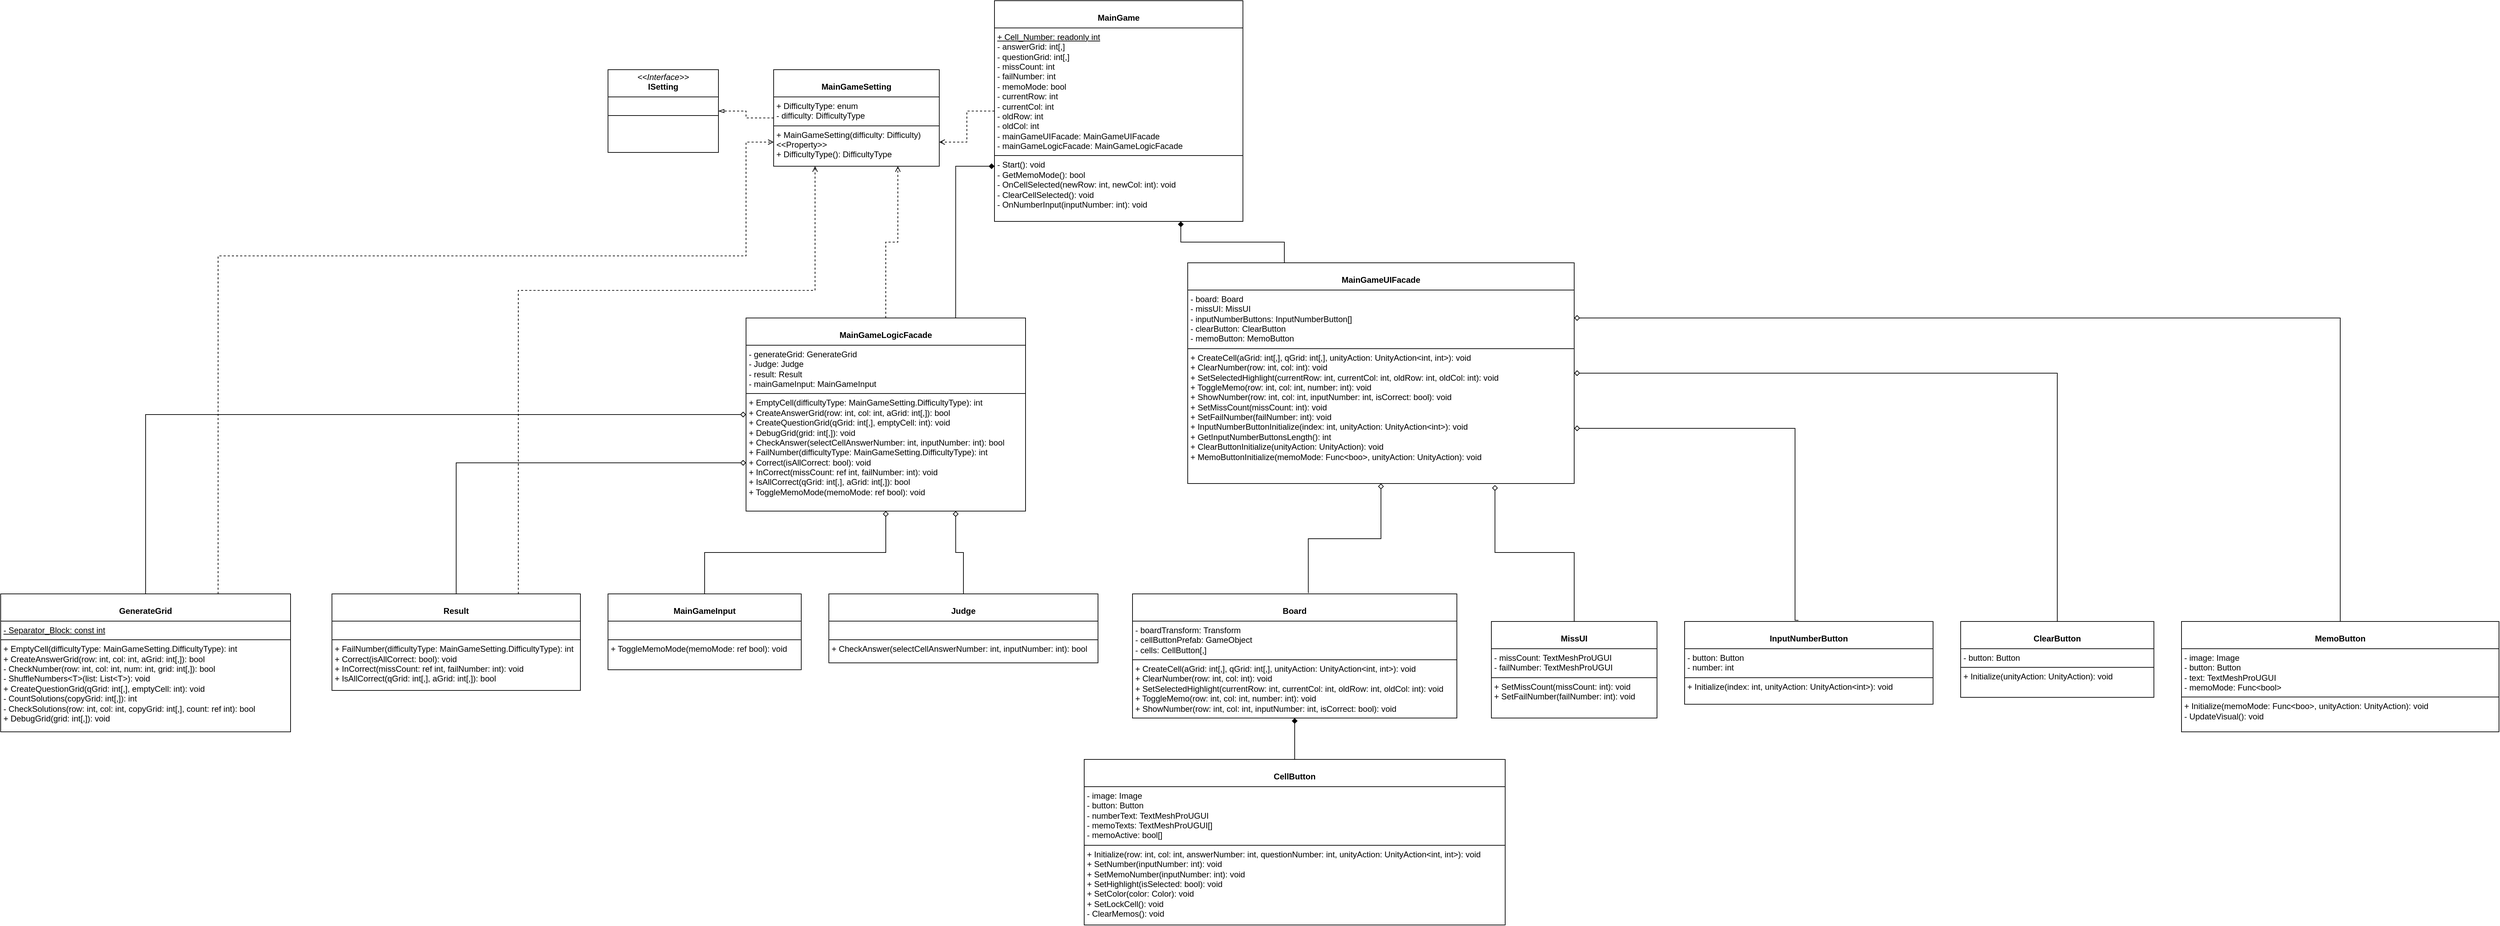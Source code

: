 <mxfile version="28.1.2">
  <diagram name="ページ1" id="Puh7-I7mzjjmiL3vDldl">
    <mxGraphModel dx="2688" dy="1877" grid="1" gridSize="10" guides="1" tooltips="1" connect="1" arrows="1" fold="1" page="1" pageScale="1" pageWidth="827" pageHeight="1169" math="0" shadow="0">
      <root>
        <mxCell id="0" />
        <mxCell id="1" parent="0" />
        <mxCell id="Pp48qL5yRf0eUo82ehOM-2" value="&lt;p style=&quot;margin:0px;margin-top:4px;text-align:center;&quot;&gt;&lt;br&gt;&lt;b&gt;MainGameSetting&lt;/b&gt;&lt;/p&gt;&lt;hr size=&quot;1&quot; style=&quot;border-style:solid;&quot;&gt;&lt;p style=&quot;margin:0px;margin-left:4px;&quot;&gt;+ DifficultyType: enum&lt;br&gt;- difficulty: DifficultyType&lt;/p&gt;&lt;hr size=&quot;1&quot; style=&quot;border-style:solid;&quot;&gt;&lt;p style=&quot;margin:0px;margin-left:4px;&quot;&gt;+ MainGameSetting(difficulty: Difficulty)&lt;/p&gt;&lt;p style=&quot;margin:0px;margin-left:4px;&quot;&gt;&amp;lt;&amp;lt;Property&amp;gt;&amp;gt;&lt;/p&gt;&lt;p style=&quot;margin:0px;margin-left:4px;&quot;&gt;+ DifficultyType(): DifficultyType&lt;br&gt;&lt;/p&gt;" style="verticalAlign=top;align=left;overflow=fill;html=1;whiteSpace=wrap;" parent="1" vertex="1">
          <mxGeometry y="-40" width="240" height="140" as="geometry" />
        </mxCell>
        <mxCell id="Pp48qL5yRf0eUo82ehOM-3" value="&lt;p style=&quot;margin:0px;margin-top:4px;text-align:center;&quot;&gt;&lt;br&gt;&lt;b&gt;MainGameUIFacade&lt;/b&gt;&lt;/p&gt;&lt;hr size=&quot;1&quot; style=&quot;border-style:solid;&quot;&gt;&lt;p style=&quot;margin:0px;margin-left:4px;&quot;&gt;- board: Board&lt;br&gt;- missUI: MissUI&lt;/p&gt;&lt;p style=&quot;margin:0px;margin-left:4px;&quot;&gt;- inputNumberButtons: InputNumberButton[]&lt;/p&gt;&lt;p style=&quot;margin:0px;margin-left:4px;&quot;&gt;- clearButton: ClearButton&lt;/p&gt;&lt;p style=&quot;margin:0px;margin-left:4px;&quot;&gt;- memoButton: MemoButton&lt;/p&gt;&lt;hr size=&quot;1&quot; style=&quot;border-style:solid;&quot;&gt;&lt;p style=&quot;margin:0px;margin-left:4px;&quot;&gt;+ CreateCell(aGrid: int[,], qGrid: int[,], unityAction: UnityAction&amp;lt;int, int&amp;gt;): void&lt;br&gt;+ ClearNumber(row: int, col: int): void&lt;/p&gt;&lt;p style=&quot;margin:0px;margin-left:4px;&quot;&gt;+ SetSelectedHighlight(currentRow: int, currentCol: int, oldRow: int, oldCol: int): void&lt;/p&gt;&lt;p style=&quot;margin:0px;margin-left:4px;&quot;&gt;+ ToggleMemo(row: int, col: int, number: int): void&lt;/p&gt;&lt;p style=&quot;margin:0px;margin-left:4px;&quot;&gt;+ ShowNumber(row: int, col: int, inputNumber: int, isCorrect: bool): void&lt;/p&gt;&lt;p style=&quot;margin:0px;margin-left:4px;&quot;&gt;+ SetMissCount(missCount: int): void&lt;/p&gt;&lt;p style=&quot;margin:0px;margin-left:4px;&quot;&gt;+ SetFailNumber(failNumber: int): void&lt;/p&gt;&lt;p style=&quot;margin:0px;margin-left:4px;&quot;&gt;+ InputNumberButtonInitialize(index: int, unityAction: UnityAction&amp;lt;int&amp;gt;): void&lt;/p&gt;&lt;p style=&quot;margin:0px;margin-left:4px;&quot;&gt;+ GetInputNumberButtonsLength(): int&lt;/p&gt;&lt;p style=&quot;margin:0px;margin-left:4px;&quot;&gt;+ ClearButtonInitialize(unityAction: UnityAction): void&lt;/p&gt;&lt;p style=&quot;margin:0px;margin-left:4px;&quot;&gt;+ MemoButtonInitialize(memoMode: Func&amp;lt;boo&amp;gt;, unityAction: UnityAction): void&lt;/p&gt;" style="verticalAlign=top;align=left;overflow=fill;html=1;whiteSpace=wrap;" parent="1" vertex="1">
          <mxGeometry x="600" y="240" width="560" height="320" as="geometry" />
        </mxCell>
        <mxCell id="Pp48qL5yRf0eUo82ehOM-4" value="&lt;p style=&quot;margin:0px;margin-top:4px;text-align:center;&quot;&gt;&lt;br&gt;&lt;b&gt;MainGameLogicFacade&lt;/b&gt;&lt;/p&gt;&lt;hr size=&quot;1&quot; style=&quot;border-style:solid;&quot;&gt;&lt;p style=&quot;margin:0px;margin-left:4px;&quot;&gt;- generateGrid: GenerateGrid&lt;br&gt;- Judge: Judge&lt;/p&gt;&lt;p style=&quot;margin:0px;margin-left:4px;&quot;&gt;- result: Result&lt;/p&gt;&lt;p style=&quot;margin:0px;margin-left:4px;&quot;&gt;- mainGameInput: MainGameInput&lt;/p&gt;&lt;hr size=&quot;1&quot; style=&quot;border-style:solid;&quot;&gt;&lt;p style=&quot;margin:0px;margin-left:4px;&quot;&gt;+ EmptyCell(difficultyType: MainGameSetting.DifficultyType): int&lt;br&gt;+ CreateAnswerGrid(row: int, col: int, aGrid: int[,]): bool&lt;/p&gt;&lt;p style=&quot;margin:0px;margin-left:4px;&quot;&gt;+ CreateQuestionGrid(qGrid: int[,], emptyCell: int): void&lt;/p&gt;&lt;p style=&quot;margin:0px;margin-left:4px;&quot;&gt;+ DebugGrid(grid: int[,]): void&lt;/p&gt;&lt;p style=&quot;margin:0px;margin-left:4px;&quot;&gt;+ CheckAnswer(selectCellAnswerNumber: int, inputNumber: int): bool&lt;/p&gt;&lt;p style=&quot;margin: 0px 0px 0px 4px;&quot;&gt;+ FailNumber(difficultyType: MainGameSetting.DifficultyType): int&lt;br&gt;+ Correct(isAllCorrect: bool): void&lt;/p&gt;&lt;p style=&quot;margin: 0px 0px 0px 4px;&quot;&gt;+ InCorrect(missCount: ref int, failNumber: int): void&lt;/p&gt;&lt;p style=&quot;margin: 0px 0px 0px 4px;&quot;&gt;+ IsAllCorrect(qGrid: int[,], aGrid: int[,]): bool&lt;/p&gt;&lt;p style=&quot;margin: 0px 0px 0px 4px;&quot;&gt;+ ToggleMemoMode(memoMode: ref bool): void&lt;/p&gt;" style="verticalAlign=top;align=left;overflow=fill;html=1;whiteSpace=wrap;" parent="1" vertex="1">
          <mxGeometry x="-40" y="320" width="405" height="280" as="geometry" />
        </mxCell>
        <mxCell id="Pp48qL5yRf0eUo82ehOM-5" value="&lt;p style=&quot;margin:0px;margin-top:4px;text-align:center;&quot;&gt;&lt;br&gt;&lt;b&gt;MainGame&lt;/b&gt;&lt;/p&gt;&lt;hr size=&quot;1&quot; style=&quot;border-style:solid;&quot;&gt;&lt;p style=&quot;margin:0px;margin-left:4px;&quot;&gt;&lt;u&gt;+ Cell_Number: readonly int&lt;/u&gt;&lt;br&gt;- answerGrid: int[,]&lt;/p&gt;&lt;p style=&quot;margin:0px;margin-left:4px;&quot;&gt;- questionGrid: int[,]&lt;/p&gt;&lt;p style=&quot;margin:0px;margin-left:4px;&quot;&gt;- missCount: int&lt;/p&gt;&lt;p style=&quot;margin:0px;margin-left:4px;&quot;&gt;- failNumber: int&lt;/p&gt;&lt;p style=&quot;margin:0px;margin-left:4px;&quot;&gt;- memoMode: bool&lt;/p&gt;&lt;p style=&quot;margin:0px;margin-left:4px;&quot;&gt;- currentRow: int&lt;/p&gt;&lt;p style=&quot;margin:0px;margin-left:4px;&quot;&gt;- currentCol: int&lt;/p&gt;&lt;p style=&quot;margin:0px;margin-left:4px;&quot;&gt;- oldRow: int&lt;/p&gt;&lt;p style=&quot;margin:0px;margin-left:4px;&quot;&gt;- oldCol: int&lt;/p&gt;&lt;p style=&quot;margin:0px;margin-left:4px;&quot;&gt;- mainGameUIFacade: MainGameUIFacade&lt;/p&gt;&lt;p style=&quot;margin:0px;margin-left:4px;&quot;&gt;- mainGameLogicFacade: MainGameLogicFacade&lt;/p&gt;&lt;hr size=&quot;1&quot; style=&quot;border-style:solid;&quot;&gt;&lt;p style=&quot;margin:0px;margin-left:4px;&quot;&gt;- Start(): void&lt;br&gt;- GetMemoMode(): bool&lt;/p&gt;&lt;p style=&quot;margin:0px;margin-left:4px;&quot;&gt;- OnCellSelected(newRow: int, newCol: int): void&lt;/p&gt;&lt;p style=&quot;margin:0px;margin-left:4px;&quot;&gt;- ClearCellSelected(): void&lt;/p&gt;&lt;p style=&quot;margin:0px;margin-left:4px;&quot;&gt;- OnNumberInput(inputNumber: int): void&lt;/p&gt;" style="verticalAlign=top;align=left;overflow=fill;html=1;whiteSpace=wrap;" parent="1" vertex="1">
          <mxGeometry x="320" y="-140" width="360" height="320" as="geometry" />
        </mxCell>
        <mxCell id="U8yoPUHGCQlqRKK3olt2-1" value="" style="endArrow=diamond;html=1;rounded=0;endFill=1;entryX=0;entryY=0.75;entryDx=0;entryDy=0;exitX=0.75;exitY=0;exitDx=0;exitDy=0;edgeStyle=orthogonalEdgeStyle;" parent="1" source="Pp48qL5yRf0eUo82ehOM-4" target="Pp48qL5yRf0eUo82ehOM-5" edge="1">
          <mxGeometry width="50" height="50" relative="1" as="geometry">
            <mxPoint x="220" y="220" as="sourcePoint" />
            <mxPoint x="290" y="160" as="targetPoint" />
          </mxGeometry>
        </mxCell>
        <mxCell id="U8yoPUHGCQlqRKK3olt2-2" value="" style="endArrow=open;html=1;rounded=0;entryX=1;entryY=0.75;entryDx=0;entryDy=0;exitX=0;exitY=0.5;exitDx=0;exitDy=0;endFill=0;edgeStyle=orthogonalEdgeStyle;dashed=1;" parent="1" source="Pp48qL5yRf0eUo82ehOM-5" target="Pp48qL5yRf0eUo82ehOM-2" edge="1">
          <mxGeometry width="50" height="50" relative="1" as="geometry">
            <mxPoint x="390" y="250" as="sourcePoint" />
            <mxPoint x="440" y="200" as="targetPoint" />
          </mxGeometry>
        </mxCell>
        <mxCell id="U8yoPUHGCQlqRKK3olt2-3" value="&lt;p style=&quot;margin:0px;margin-top:4px;text-align:center;&quot;&gt;&lt;i&gt;&amp;lt;&amp;lt;Interface&amp;gt;&amp;gt;&lt;/i&gt;&lt;br&gt;&lt;b&gt;ISetting&lt;/b&gt;&lt;/p&gt;&lt;hr size=&quot;1&quot; style=&quot;border-style:solid;&quot;&gt;&lt;p style=&quot;margin:0px;margin-left:4px;&quot;&gt;&lt;br&gt;&lt;/p&gt;&lt;hr size=&quot;1&quot; style=&quot;border-style:solid;&quot;&gt;&lt;p style=&quot;margin:0px;margin-left:4px;&quot;&gt;&lt;br&gt;&lt;/p&gt;" style="verticalAlign=top;align=left;overflow=fill;html=1;whiteSpace=wrap;" parent="1" vertex="1">
          <mxGeometry x="-240" y="-40" width="160" height="120" as="geometry" />
        </mxCell>
        <mxCell id="U8yoPUHGCQlqRKK3olt2-4" value="" style="endArrow=blockThin;html=1;rounded=0;entryX=1;entryY=0.5;entryDx=0;entryDy=0;exitX=0;exitY=0.5;exitDx=0;exitDy=0;endFill=0;dashed=1;edgeStyle=orthogonalEdgeStyle;" parent="1" source="Pp48qL5yRf0eUo82ehOM-2" target="U8yoPUHGCQlqRKK3olt2-3" edge="1">
          <mxGeometry width="50" height="50" relative="1" as="geometry">
            <mxPoint x="90" y="200" as="sourcePoint" />
            <mxPoint x="140" y="150" as="targetPoint" />
          </mxGeometry>
        </mxCell>
        <mxCell id="U8yoPUHGCQlqRKK3olt2-5" value="" style="endArrow=diamond;html=1;rounded=0;entryX=0.75;entryY=1;entryDx=0;entryDy=0;exitX=0.25;exitY=0;exitDx=0;exitDy=0;edgeStyle=orthogonalEdgeStyle;endFill=1;" parent="1" source="Pp48qL5yRf0eUo82ehOM-3" target="Pp48qL5yRf0eUo82ehOM-5" edge="1">
          <mxGeometry width="50" height="50" relative="1" as="geometry">
            <mxPoint x="370" y="310" as="sourcePoint" />
            <mxPoint x="420" y="260" as="targetPoint" />
          </mxGeometry>
        </mxCell>
        <mxCell id="U8yoPUHGCQlqRKK3olt2-6" value="&lt;p style=&quot;margin:0px;margin-top:4px;text-align:center;&quot;&gt;&lt;br&gt;&lt;b&gt;Board&lt;/b&gt;&lt;/p&gt;&lt;hr size=&quot;1&quot; style=&quot;border-style:solid;&quot;&gt;&lt;p style=&quot;margin:0px;margin-left:4px;&quot;&gt;- boardTransform: Transform&lt;br&gt;- cellButtonPrefab: GameObject&lt;/p&gt;&lt;p style=&quot;margin:0px;margin-left:4px;&quot;&gt;- cells: CellButton[,]&lt;/p&gt;&lt;hr size=&quot;1&quot; style=&quot;border-style:solid;&quot;&gt;&lt;p style=&quot;margin: 0px 0px 0px 4px;&quot;&gt;+ CreateCell(aGrid: int[,], qGrid: int[,], unityAction: UnityAction&amp;lt;int, int&amp;gt;): void&lt;br&gt;+ ClearNumber(row: int, col: int): void&lt;/p&gt;&lt;p style=&quot;margin: 0px 0px 0px 4px;&quot;&gt;+ SetSelectedHighlight(currentRow: int, currentCol: int, oldRow: int, oldCol: int): void&lt;/p&gt;&lt;p style=&quot;margin: 0px 0px 0px 4px;&quot;&gt;+ ToggleMemo(row: int, col: int, number: int): void&lt;/p&gt;&lt;p style=&quot;margin: 0px 0px 0px 4px;&quot;&gt;+ ShowNumber(row: int, col: int, inputNumber: int, isCorrect: bool): void&lt;/p&gt;" style="verticalAlign=top;align=left;overflow=fill;html=1;whiteSpace=wrap;" parent="1" vertex="1">
          <mxGeometry x="520" y="720" width="470" height="180" as="geometry" />
        </mxCell>
        <mxCell id="U8yoPUHGCQlqRKK3olt2-7" value="" style="endArrow=diamond;html=1;rounded=0;entryX=0.5;entryY=1;entryDx=0;entryDy=0;exitX=0.542;exitY=-0.007;exitDx=0;exitDy=0;exitPerimeter=0;edgeStyle=orthogonalEdgeStyle;endFill=0;" parent="1" source="U8yoPUHGCQlqRKK3olt2-6" target="Pp48qL5yRf0eUo82ehOM-3" edge="1">
          <mxGeometry width="50" height="50" relative="1" as="geometry">
            <mxPoint x="700" y="440" as="sourcePoint" />
            <mxPoint x="750" y="430" as="targetPoint" />
          </mxGeometry>
        </mxCell>
        <mxCell id="U8yoPUHGCQlqRKK3olt2-8" value="&lt;p style=&quot;margin:0px;margin-top:4px;text-align:center;&quot;&gt;&lt;br&gt;&lt;b&gt;CellButton&lt;/b&gt;&lt;/p&gt;&lt;hr size=&quot;1&quot; style=&quot;border-style:solid;&quot;&gt;&lt;p style=&quot;margin:0px;margin-left:4px;&quot;&gt;- image: Image&lt;br&gt;- button: Button&lt;/p&gt;&lt;p style=&quot;margin:0px;margin-left:4px;&quot;&gt;- numberText: TextMeshProUGUI&lt;/p&gt;&lt;p style=&quot;margin:0px;margin-left:4px;&quot;&gt;- memoTexts: TextMeshProUGUI[]&lt;/p&gt;&lt;p style=&quot;margin:0px;margin-left:4px;&quot;&gt;- memoActive: bool[]&lt;/p&gt;&lt;hr size=&quot;1&quot; style=&quot;border-style:solid;&quot;&gt;&lt;p style=&quot;margin:0px;margin-left:4px;&quot;&gt;+ Initialize(row: int, col: int, answerNumber: int, questionNumber: int, unityAction: UnityAction&amp;lt;int, int&amp;gt;): void&lt;br&gt;+ SetNumber(inputNumber: int): void&lt;/p&gt;&lt;p style=&quot;margin:0px;margin-left:4px;&quot;&gt;+ SetMemoNumber(inputNumber: int): void&lt;/p&gt;&lt;p style=&quot;margin:0px;margin-left:4px;&quot;&gt;+ SetHighlight(isSelected: bool): void&lt;/p&gt;&lt;p style=&quot;margin:0px;margin-left:4px;&quot;&gt;+ SetColor(color: Color): void&lt;/p&gt;&lt;p style=&quot;margin:0px;margin-left:4px;&quot;&gt;+ SetLockCell(): void&lt;/p&gt;&lt;p style=&quot;margin:0px;margin-left:4px;&quot;&gt;- ClearMemos(): void&lt;/p&gt;" style="verticalAlign=top;align=left;overflow=fill;html=1;whiteSpace=wrap;" parent="1" vertex="1">
          <mxGeometry x="450" y="960" width="610" height="240" as="geometry" />
        </mxCell>
        <mxCell id="U8yoPUHGCQlqRKK3olt2-9" value="" style="endArrow=diamond;html=1;rounded=0;exitX=0.5;exitY=0;exitDx=0;exitDy=0;entryX=0.5;entryY=1;entryDx=0;entryDy=0;endFill=1;edgeStyle=orthogonalEdgeStyle;" parent="1" source="U8yoPUHGCQlqRKK3olt2-8" target="U8yoPUHGCQlqRKK3olt2-6" edge="1">
          <mxGeometry width="50" height="50" relative="1" as="geometry">
            <mxPoint x="750" y="950" as="sourcePoint" />
            <mxPoint x="800" y="900" as="targetPoint" />
          </mxGeometry>
        </mxCell>
        <mxCell id="U8yoPUHGCQlqRKK3olt2-10" value="&lt;p style=&quot;margin:0px;margin-top:4px;text-align:center;&quot;&gt;&lt;br&gt;&lt;b&gt;MissUI&lt;/b&gt;&lt;/p&gt;&lt;hr size=&quot;1&quot; style=&quot;border-style:solid;&quot;&gt;&lt;p style=&quot;margin:0px;margin-left:4px;&quot;&gt;- missCount: TextMeshProUGUI&lt;br&gt;- failNumber: TextMeshProUGUI&lt;/p&gt;&lt;hr size=&quot;1&quot; style=&quot;border-style:solid;&quot;&gt;&lt;p style=&quot;margin: 0px 0px 0px 4px;&quot;&gt;+ SetMissCount(missCount: int): void&lt;/p&gt;&lt;p style=&quot;margin: 0px 0px 0px 4px;&quot;&gt;+ SetFailNumber(failNumber: int): void&lt;/p&gt;" style="verticalAlign=top;align=left;overflow=fill;html=1;whiteSpace=wrap;" parent="1" vertex="1">
          <mxGeometry x="1040" y="760" width="240" height="140" as="geometry" />
        </mxCell>
        <mxCell id="U8yoPUHGCQlqRKK3olt2-11" value="" style="endArrow=diamond;html=1;rounded=0;entryX=0.795;entryY=1.007;entryDx=0;entryDy=0;exitX=0.5;exitY=0;exitDx=0;exitDy=0;edgeStyle=orthogonalEdgeStyle;endFill=0;entryPerimeter=0;" parent="1" source="U8yoPUHGCQlqRKK3olt2-10" target="Pp48qL5yRf0eUo82ehOM-3" edge="1">
          <mxGeometry width="50" height="50" relative="1" as="geometry">
            <mxPoint x="860" y="489" as="sourcePoint" />
            <mxPoint x="852" y="390" as="targetPoint" />
          </mxGeometry>
        </mxCell>
        <mxCell id="U8yoPUHGCQlqRKK3olt2-12" value="&lt;p style=&quot;margin:0px;margin-top:4px;text-align:center;&quot;&gt;&lt;br&gt;&lt;b&gt;InputNumberButton&lt;/b&gt;&lt;/p&gt;&lt;hr size=&quot;1&quot; style=&quot;border-style:solid;&quot;&gt;&lt;p style=&quot;margin:0px;margin-left:4px;&quot;&gt;- button: Button&lt;br&gt;- number: int&lt;/p&gt;&lt;hr size=&quot;1&quot; style=&quot;border-style:solid;&quot;&gt;&lt;p style=&quot;margin:0px;margin-left:4px;&quot;&gt;+ Initialize(index: int, unityAction: UnityAction&amp;lt;int&amp;gt;): void&lt;/p&gt;" style="verticalAlign=top;align=left;overflow=fill;html=1;whiteSpace=wrap;" parent="1" vertex="1">
          <mxGeometry x="1320" y="760" width="360" height="120" as="geometry" />
        </mxCell>
        <mxCell id="U8yoPUHGCQlqRKK3olt2-13" value="" style="endArrow=diamond;html=1;rounded=0;entryX=1;entryY=0.75;entryDx=0;entryDy=0;exitX=0.458;exitY=-0.014;exitDx=0;exitDy=0;edgeStyle=orthogonalEdgeStyle;endFill=0;exitPerimeter=0;" parent="1" source="U8yoPUHGCQlqRKK3olt2-12" target="Pp48qL5yRf0eUo82ehOM-3" edge="1">
          <mxGeometry width="50" height="50" relative="1" as="geometry">
            <mxPoint x="985" y="490" as="sourcePoint" />
            <mxPoint x="761" y="391" as="targetPoint" />
            <Array as="points">
              <mxPoint x="1480" y="758" />
              <mxPoint x="1480" y="480" />
            </Array>
          </mxGeometry>
        </mxCell>
        <mxCell id="U8yoPUHGCQlqRKK3olt2-14" value="&lt;p style=&quot;margin:0px;margin-top:4px;text-align:center;&quot;&gt;&lt;br&gt;&lt;b&gt;ClearButton&lt;/b&gt;&lt;/p&gt;&lt;hr size=&quot;1&quot; style=&quot;border-style:solid;&quot;&gt;&lt;p style=&quot;margin:0px;margin-left:4px;&quot;&gt;- button: Button&lt;/p&gt;&lt;hr size=&quot;1&quot; style=&quot;border-style:solid;&quot;&gt;&lt;p style=&quot;margin:0px;margin-left:4px;&quot;&gt;+ Initialize(unityAction: UnityAction): void&lt;/p&gt;" style="verticalAlign=top;align=left;overflow=fill;html=1;whiteSpace=wrap;" parent="1" vertex="1">
          <mxGeometry x="1720" y="760" width="280" height="110" as="geometry" />
        </mxCell>
        <mxCell id="U8yoPUHGCQlqRKK3olt2-15" value="" style="endArrow=diamond;html=1;rounded=0;entryX=1;entryY=0.5;entryDx=0;entryDy=0;exitX=0.5;exitY=0;exitDx=0;exitDy=0;edgeStyle=orthogonalEdgeStyle;endFill=0;" parent="1" source="U8yoPUHGCQlqRKK3olt2-14" target="Pp48qL5yRf0eUo82ehOM-3" edge="1">
          <mxGeometry width="50" height="50" relative="1" as="geometry">
            <mxPoint x="1217" y="488" as="sourcePoint" />
            <mxPoint x="800" y="355" as="targetPoint" />
            <Array as="points">
              <mxPoint x="1860" y="400" />
            </Array>
          </mxGeometry>
        </mxCell>
        <mxCell id="U8yoPUHGCQlqRKK3olt2-16" value="&lt;p style=&quot;margin:0px;margin-top:4px;text-align:center;&quot;&gt;&lt;br&gt;&lt;b&gt;MemoButton&lt;/b&gt;&lt;/p&gt;&lt;hr size=&quot;1&quot; style=&quot;border-style:solid;&quot;&gt;&lt;p style=&quot;margin:0px;margin-left:4px;&quot;&gt;- image: Image&lt;br&gt;- button: Button&lt;/p&gt;&lt;p style=&quot;margin:0px;margin-left:4px;&quot;&gt;- text: TextMeshProUGUI&lt;/p&gt;&lt;p style=&quot;margin:0px;margin-left:4px;&quot;&gt;- memoMode: Func&amp;lt;bool&amp;gt;&lt;/p&gt;&lt;hr size=&quot;1&quot; style=&quot;border-style:solid;&quot;&gt;&lt;p style=&quot;margin:0px;margin-left:4px;&quot;&gt;+ Initialize(memoMode: Func&amp;lt;boo&amp;gt;, unityAction: UnityAction): void&lt;br&gt;- UpdateVisual(): void&lt;/p&gt;" style="verticalAlign=top;align=left;overflow=fill;html=1;whiteSpace=wrap;" parent="1" vertex="1">
          <mxGeometry x="2040" y="760" width="460" height="160" as="geometry" />
        </mxCell>
        <mxCell id="U8yoPUHGCQlqRKK3olt2-17" value="" style="endArrow=diamond;html=1;rounded=0;entryX=1;entryY=0.25;entryDx=0;entryDy=0;exitX=0.5;exitY=0;exitDx=0;exitDy=0;edgeStyle=orthogonalEdgeStyle;endFill=0;" parent="1" source="U8yoPUHGCQlqRKK3olt2-16" target="Pp48qL5yRf0eUo82ehOM-3" edge="1">
          <mxGeometry width="50" height="50" relative="1" as="geometry">
            <mxPoint x="1465" y="490" as="sourcePoint" />
            <mxPoint x="800" y="320" as="targetPoint" />
            <Array as="points">
              <mxPoint x="2270" y="320" />
            </Array>
          </mxGeometry>
        </mxCell>
        <mxCell id="U8yoPUHGCQlqRKK3olt2-18" value="&lt;p style=&quot;margin:0px;margin-top:4px;text-align:center;&quot;&gt;&lt;br&gt;&lt;b&gt;Judge&lt;/b&gt;&lt;/p&gt;&lt;hr size=&quot;1&quot; style=&quot;border-style:solid;&quot;&gt;&lt;p style=&quot;margin:0px;margin-left:4px;&quot;&gt;&lt;br&gt;&lt;/p&gt;&lt;hr size=&quot;1&quot; style=&quot;border-style:solid;&quot;&gt;&lt;p style=&quot;margin:0px;margin-left:4px;&quot;&gt;+ CheckAnswer(selectCellAnswerNumber: int, inputNumber: int): bool&lt;/p&gt;" style="verticalAlign=top;align=left;overflow=fill;html=1;whiteSpace=wrap;" parent="1" vertex="1">
          <mxGeometry x="80" y="720" width="390" height="100" as="geometry" />
        </mxCell>
        <mxCell id="U8yoPUHGCQlqRKK3olt2-19" value="&lt;p style=&quot;margin:0px;margin-top:4px;text-align:center;&quot;&gt;&lt;br&gt;&lt;b&gt;MainGameInput&lt;/b&gt;&lt;/p&gt;&lt;hr size=&quot;1&quot; style=&quot;border-style:solid;&quot;&gt;&lt;p style=&quot;margin:0px;margin-left:4px;&quot;&gt;&lt;br&gt;&lt;/p&gt;&lt;hr size=&quot;1&quot; style=&quot;border-style:solid;&quot;&gt;&lt;p style=&quot;margin:0px;margin-left:4px;&quot;&gt;+ ToggleMemoMode(memoMode: ref bool): void&lt;/p&gt;" style="verticalAlign=top;align=left;overflow=fill;html=1;whiteSpace=wrap;" parent="1" vertex="1">
          <mxGeometry x="-240" y="720" width="280" height="110" as="geometry" />
        </mxCell>
        <mxCell id="U8yoPUHGCQlqRKK3olt2-20" value="&lt;p style=&quot;margin:0px;margin-top:4px;text-align:center;&quot;&gt;&lt;br&gt;&lt;b&gt;Result&lt;/b&gt;&lt;/p&gt;&lt;hr size=&quot;1&quot; style=&quot;border-style:solid;&quot;&gt;&lt;p style=&quot;margin:0px;margin-left:4px;&quot;&gt;&lt;br&gt;&lt;/p&gt;&lt;hr size=&quot;1&quot; style=&quot;border-style:solid;&quot;&gt;&lt;p style=&quot;margin:0px;margin-left:4px;&quot;&gt;+ FailNumber(difficultyType: MainGameSetting.DifficultyType): int&lt;br&gt;+ Correct(isAllCorrect: bool): void&lt;/p&gt;&lt;p style=&quot;margin:0px;margin-left:4px;&quot;&gt;+ InCorrect(missCount: ref int, failNumber: int): void&lt;/p&gt;&lt;p style=&quot;margin:0px;margin-left:4px;&quot;&gt;+ IsAllCorrect(qGrid: int[,], aGrid: int[,]): bool&lt;/p&gt;" style="verticalAlign=top;align=left;overflow=fill;html=1;whiteSpace=wrap;" parent="1" vertex="1">
          <mxGeometry x="-640" y="720" width="360" height="140" as="geometry" />
        </mxCell>
        <mxCell id="U8yoPUHGCQlqRKK3olt2-21" value="&lt;p style=&quot;margin:0px;margin-top:4px;text-align:center;&quot;&gt;&lt;br&gt;&lt;b&gt;GenerateGrid&lt;/b&gt;&lt;/p&gt;&lt;hr size=&quot;1&quot; style=&quot;border-style:solid;&quot;&gt;&lt;p style=&quot;margin:0px;margin-left:4px;&quot;&gt;&lt;u&gt;- Separator_Block: const int&lt;/u&gt;&lt;br&gt;&lt;/p&gt;&lt;hr size=&quot;1&quot; style=&quot;border-style:solid;&quot;&gt;&lt;p style=&quot;margin:0px;margin-left:4px;&quot;&gt;+ EmptyCell(difficultyType: MainGameSetting.DifficultyType): int&lt;br&gt;+ CreateAnswerGrid(row: int, col: int, aGrid: int[,]): bool&lt;/p&gt;&lt;p style=&quot;margin:0px;margin-left:4px;&quot;&gt;- CheckNumber(row: int, col: int, num: int, grid: int[,]): bool&lt;/p&gt;&lt;p style=&quot;margin:0px;margin-left:4px;&quot;&gt;- ShuffleNumbers&amp;lt;T&amp;gt;(list: List&amp;lt;T&amp;gt;): void&lt;/p&gt;&lt;p style=&quot;margin:0px;margin-left:4px;&quot;&gt;+ CreateQuestionGrid(qGrid: int[,], emptyCell: int): void&lt;/p&gt;&lt;p style=&quot;margin:0px;margin-left:4px;&quot;&gt;- CountSolutions(copyGrid: int[,]): int&lt;/p&gt;&lt;p style=&quot;margin:0px;margin-left:4px;&quot;&gt;- CheckSolutions(row: int, col: int, copyGrid: int[,], count: ref int): bool&lt;/p&gt;&lt;p style=&quot;margin:0px;margin-left:4px;&quot;&gt;+ DebugGrid(grid: int[,]): void&lt;/p&gt;" style="verticalAlign=top;align=left;overflow=fill;html=1;whiteSpace=wrap;" parent="1" vertex="1">
          <mxGeometry x="-1120" y="720" width="420" height="200" as="geometry" />
        </mxCell>
        <mxCell id="U8yoPUHGCQlqRKK3olt2-22" value="" style="endArrow=diamond;html=1;rounded=0;entryX=0.75;entryY=1;entryDx=0;entryDy=0;exitX=0.5;exitY=0;exitDx=0;exitDy=0;edgeStyle=orthogonalEdgeStyle;endFill=0;" parent="1" source="U8yoPUHGCQlqRKK3olt2-18" target="Pp48qL5yRf0eUo82ehOM-4" edge="1">
          <mxGeometry width="50" height="50" relative="1" as="geometry">
            <mxPoint x="290" y="489" as="sourcePoint" />
            <mxPoint x="282" y="390" as="targetPoint" />
          </mxGeometry>
        </mxCell>
        <mxCell id="U8yoPUHGCQlqRKK3olt2-23" value="" style="endArrow=diamond;html=1;rounded=0;entryX=0.5;entryY=1;entryDx=0;entryDy=0;exitX=0.5;exitY=0;exitDx=0;exitDy=0;edgeStyle=orthogonalEdgeStyle;endFill=0;" parent="1" source="U8yoPUHGCQlqRKK3olt2-19" target="Pp48qL5yRf0eUo82ehOM-4" edge="1">
          <mxGeometry width="50" height="50" relative="1" as="geometry">
            <mxPoint x="345" y="490" as="sourcePoint" />
            <mxPoint x="273" y="390" as="targetPoint" />
          </mxGeometry>
        </mxCell>
        <mxCell id="U8yoPUHGCQlqRKK3olt2-24" value="" style="endArrow=diamond;html=1;rounded=0;entryX=0;entryY=0.75;entryDx=0;entryDy=0;exitX=0.5;exitY=0;exitDx=0;exitDy=0;edgeStyle=orthogonalEdgeStyle;endFill=0;" parent="1" source="U8yoPUHGCQlqRKK3olt2-20" target="Pp48qL5yRf0eUo82ehOM-4" edge="1">
          <mxGeometry width="50" height="50" relative="1" as="geometry">
            <mxPoint x="-170.5" y="390" as="sourcePoint" />
            <mxPoint x="-50.5" y="290" as="targetPoint" />
          </mxGeometry>
        </mxCell>
        <mxCell id="U8yoPUHGCQlqRKK3olt2-25" value="" style="endArrow=diamond;html=1;rounded=0;entryX=0;entryY=0.5;entryDx=0;entryDy=0;exitX=0.5;exitY=0;exitDx=0;exitDy=0;edgeStyle=orthogonalEdgeStyle;endFill=0;" parent="1" source="U8yoPUHGCQlqRKK3olt2-21" target="Pp48qL5yRf0eUo82ehOM-4" edge="1">
          <mxGeometry width="50" height="50" relative="1" as="geometry">
            <mxPoint x="-135" y="490" as="sourcePoint" />
            <mxPoint x="130" y="355" as="targetPoint" />
          </mxGeometry>
        </mxCell>
        <mxCell id="U8yoPUHGCQlqRKK3olt2-26" value="" style="endArrow=open;html=1;rounded=0;entryX=0;entryY=0.75;entryDx=0;entryDy=0;exitX=0.75;exitY=0;exitDx=0;exitDy=0;endFill=0;edgeStyle=orthogonalEdgeStyle;dashed=1;" parent="1" source="U8yoPUHGCQlqRKK3olt2-21" target="Pp48qL5yRf0eUo82ehOM-2" edge="1">
          <mxGeometry width="50" height="50" relative="1" as="geometry">
            <mxPoint x="-30" y="215" as="sourcePoint" />
            <mxPoint x="-120" y="170" as="targetPoint" />
            <Array as="points">
              <mxPoint x="-805" y="230" />
              <mxPoint x="-40" y="230" />
              <mxPoint x="-40" y="65" />
            </Array>
          </mxGeometry>
        </mxCell>
        <mxCell id="U8yoPUHGCQlqRKK3olt2-27" value="" style="endArrow=open;html=1;rounded=0;entryX=0.25;entryY=1;entryDx=0;entryDy=0;exitX=0.75;exitY=0;exitDx=0;exitDy=0;endFill=0;edgeStyle=orthogonalEdgeStyle;dashed=1;" parent="1" source="U8yoPUHGCQlqRKK3olt2-20" target="Pp48qL5yRf0eUo82ehOM-2" edge="1">
          <mxGeometry width="50" height="50" relative="1" as="geometry">
            <mxPoint x="-327" y="490" as="sourcePoint" />
            <mxPoint x="98" y="110" as="targetPoint" />
            <Array as="points">
              <mxPoint x="-370" y="280" />
              <mxPoint x="60" y="280" />
            </Array>
          </mxGeometry>
        </mxCell>
        <mxCell id="U8yoPUHGCQlqRKK3olt2-28" value="" style="endArrow=open;html=1;rounded=0;entryX=0.75;entryY=1;entryDx=0;entryDy=0;exitX=0.5;exitY=0;exitDx=0;exitDy=0;endFill=0;edgeStyle=orthogonalEdgeStyle;dashed=1;" parent="1" source="Pp48qL5yRf0eUo82ehOM-4" target="Pp48qL5yRf0eUo82ehOM-2" edge="1">
          <mxGeometry width="50" height="50" relative="1" as="geometry">
            <mxPoint x="-87" y="490" as="sourcePoint" />
            <mxPoint x="98" y="110" as="targetPoint" />
          </mxGeometry>
        </mxCell>
      </root>
    </mxGraphModel>
  </diagram>
</mxfile>
